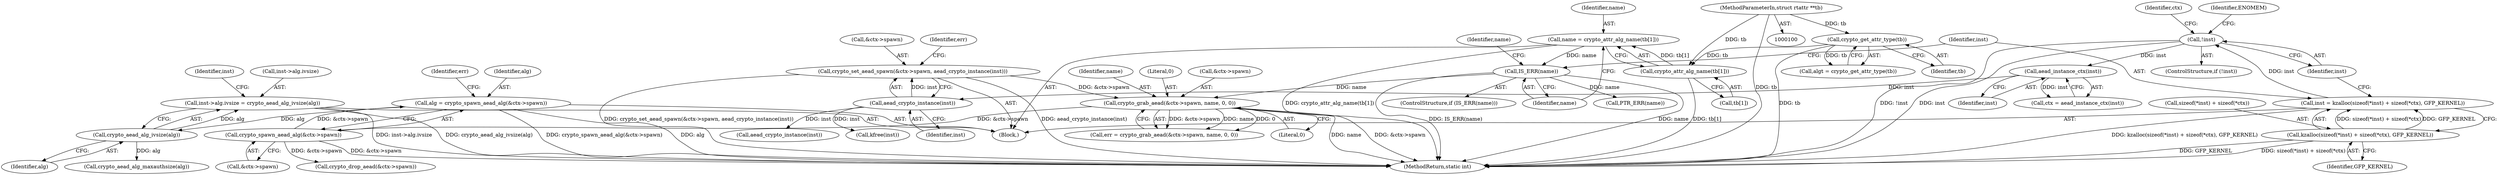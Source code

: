 digraph "0_linux_d76c68109f37cb85b243a1cf0f40313afd2bae68@API" {
"1000203" [label="(Call,inst->alg.ivsize = crypto_aead_alg_ivsize(alg))"];
"1000209" [label="(Call,crypto_aead_alg_ivsize(alg))"];
"1000175" [label="(Call,alg = crypto_spawn_aead_alg(&ctx->spawn))"];
"1000177" [label="(Call,crypto_spawn_aead_alg(&ctx->spawn))"];
"1000164" [label="(Call,crypto_grab_aead(&ctx->spawn, name, 0, 0))"];
"1000155" [label="(Call,crypto_set_aead_spawn(&ctx->spawn, aead_crypto_instance(inst)))"];
"1000160" [label="(Call,aead_crypto_instance(inst))"];
"1000153" [label="(Call,aead_instance_ctx(inst))"];
"1000146" [label="(Call,!inst)"];
"1000134" [label="(Call,inst = kzalloc(sizeof(*inst) + sizeof(*ctx), GFP_KERNEL))"];
"1000136" [label="(Call,kzalloc(sizeof(*inst) + sizeof(*ctx), GFP_KERNEL))"];
"1000129" [label="(Call,IS_ERR(name))"];
"1000122" [label="(Call,name = crypto_attr_alg_name(tb[1]))"];
"1000124" [label="(Call,crypto_attr_alg_name(tb[1]))"];
"1000114" [label="(Call,crypto_get_attr_type(tb))"];
"1000102" [label="(MethodParameterIn,struct rtattr **tb)"];
"1000156" [label="(Call,&ctx->spawn)"];
"1000177" [label="(Call,crypto_spawn_aead_alg(&ctx->spawn))"];
"1000162" [label="(Call,err = crypto_grab_aead(&ctx->spawn, name, 0, 0))"];
"1000297" [label="(MethodReturn,static int)"];
"1000183" [label="(Identifier,err)"];
"1000176" [label="(Identifier,alg)"];
"1000112" [label="(Call,algt = crypto_get_attr_type(tb))"];
"1000153" [label="(Call,aead_instance_ctx(inst))"];
"1000151" [label="(Call,ctx = aead_instance_ctx(inst))"];
"1000294" [label="(Call,kfree(inst))"];
"1000114" [label="(Call,crypto_get_attr_type(tb))"];
"1000163" [label="(Identifier,err)"];
"1000146" [label="(Call,!inst)"];
"1000150" [label="(Identifier,ENOMEM)"];
"1000165" [label="(Call,&ctx->spawn)"];
"1000169" [label="(Identifier,name)"];
"1000171" [label="(Literal,0)"];
"1000154" [label="(Identifier,inst)"];
"1000137" [label="(Call,sizeof(*inst) + sizeof(*ctx))"];
"1000288" [label="(Call,crypto_drop_aead(&ctx->spawn))"];
"1000210" [label="(Identifier,alg)"];
"1000217" [label="(Call,crypto_aead_alg_maxauthsize(alg))"];
"1000115" [label="(Identifier,tb)"];
"1000160" [label="(Call,aead_crypto_instance(inst))"];
"1000144" [label="(Identifier,GFP_KERNEL)"];
"1000102" [label="(MethodParameterIn,struct rtattr **tb)"];
"1000203" [label="(Call,inst->alg.ivsize = crypto_aead_alg_ivsize(alg))"];
"1000161" [label="(Identifier,inst)"];
"1000128" [label="(ControlStructure,if (IS_ERR(name)))"];
"1000214" [label="(Identifier,inst)"];
"1000164" [label="(Call,crypto_grab_aead(&ctx->spawn, name, 0, 0))"];
"1000145" [label="(ControlStructure,if (!inst))"];
"1000170" [label="(Literal,0)"];
"1000130" [label="(Identifier,name)"];
"1000125" [label="(Call,tb[1])"];
"1000129" [label="(Call,IS_ERR(name))"];
"1000132" [label="(Call,PTR_ERR(name))"];
"1000123" [label="(Identifier,name)"];
"1000175" [label="(Call,alg = crypto_spawn_aead_alg(&ctx->spawn))"];
"1000136" [label="(Call,kzalloc(sizeof(*inst) + sizeof(*ctx), GFP_KERNEL))"];
"1000178" [label="(Call,&ctx->spawn)"];
"1000152" [label="(Identifier,ctx)"];
"1000105" [label="(Block,)"];
"1000124" [label="(Call,crypto_attr_alg_name(tb[1]))"];
"1000155" [label="(Call,crypto_set_aead_spawn(&ctx->spawn, aead_crypto_instance(inst)))"];
"1000185" [label="(Call,aead_crypto_instance(inst))"];
"1000209" [label="(Call,crypto_aead_alg_ivsize(alg))"];
"1000147" [label="(Identifier,inst)"];
"1000133" [label="(Identifier,name)"];
"1000204" [label="(Call,inst->alg.ivsize)"];
"1000135" [label="(Identifier,inst)"];
"1000122" [label="(Call,name = crypto_attr_alg_name(tb[1]))"];
"1000134" [label="(Call,inst = kzalloc(sizeof(*inst) + sizeof(*ctx), GFP_KERNEL))"];
"1000203" -> "1000105"  [label="AST: "];
"1000203" -> "1000209"  [label="CFG: "];
"1000204" -> "1000203"  [label="AST: "];
"1000209" -> "1000203"  [label="AST: "];
"1000214" -> "1000203"  [label="CFG: "];
"1000203" -> "1000297"  [label="DDG: crypto_aead_alg_ivsize(alg)"];
"1000203" -> "1000297"  [label="DDG: inst->alg.ivsize"];
"1000209" -> "1000203"  [label="DDG: alg"];
"1000209" -> "1000210"  [label="CFG: "];
"1000210" -> "1000209"  [label="AST: "];
"1000175" -> "1000209"  [label="DDG: alg"];
"1000209" -> "1000217"  [label="DDG: alg"];
"1000175" -> "1000105"  [label="AST: "];
"1000175" -> "1000177"  [label="CFG: "];
"1000176" -> "1000175"  [label="AST: "];
"1000177" -> "1000175"  [label="AST: "];
"1000183" -> "1000175"  [label="CFG: "];
"1000175" -> "1000297"  [label="DDG: alg"];
"1000175" -> "1000297"  [label="DDG: crypto_spawn_aead_alg(&ctx->spawn)"];
"1000177" -> "1000175"  [label="DDG: &ctx->spawn"];
"1000177" -> "1000178"  [label="CFG: "];
"1000178" -> "1000177"  [label="AST: "];
"1000177" -> "1000297"  [label="DDG: &ctx->spawn"];
"1000164" -> "1000177"  [label="DDG: &ctx->spawn"];
"1000177" -> "1000288"  [label="DDG: &ctx->spawn"];
"1000164" -> "1000162"  [label="AST: "];
"1000164" -> "1000171"  [label="CFG: "];
"1000165" -> "1000164"  [label="AST: "];
"1000169" -> "1000164"  [label="AST: "];
"1000170" -> "1000164"  [label="AST: "];
"1000171" -> "1000164"  [label="AST: "];
"1000162" -> "1000164"  [label="CFG: "];
"1000164" -> "1000297"  [label="DDG: name"];
"1000164" -> "1000297"  [label="DDG: &ctx->spawn"];
"1000164" -> "1000162"  [label="DDG: &ctx->spawn"];
"1000164" -> "1000162"  [label="DDG: name"];
"1000164" -> "1000162"  [label="DDG: 0"];
"1000155" -> "1000164"  [label="DDG: &ctx->spawn"];
"1000129" -> "1000164"  [label="DDG: name"];
"1000155" -> "1000105"  [label="AST: "];
"1000155" -> "1000160"  [label="CFG: "];
"1000156" -> "1000155"  [label="AST: "];
"1000160" -> "1000155"  [label="AST: "];
"1000163" -> "1000155"  [label="CFG: "];
"1000155" -> "1000297"  [label="DDG: aead_crypto_instance(inst)"];
"1000155" -> "1000297"  [label="DDG: crypto_set_aead_spawn(&ctx->spawn, aead_crypto_instance(inst))"];
"1000160" -> "1000155"  [label="DDG: inst"];
"1000160" -> "1000161"  [label="CFG: "];
"1000161" -> "1000160"  [label="AST: "];
"1000153" -> "1000160"  [label="DDG: inst"];
"1000160" -> "1000185"  [label="DDG: inst"];
"1000160" -> "1000294"  [label="DDG: inst"];
"1000153" -> "1000151"  [label="AST: "];
"1000153" -> "1000154"  [label="CFG: "];
"1000154" -> "1000153"  [label="AST: "];
"1000151" -> "1000153"  [label="CFG: "];
"1000153" -> "1000151"  [label="DDG: inst"];
"1000146" -> "1000153"  [label="DDG: inst"];
"1000146" -> "1000145"  [label="AST: "];
"1000146" -> "1000147"  [label="CFG: "];
"1000147" -> "1000146"  [label="AST: "];
"1000150" -> "1000146"  [label="CFG: "];
"1000152" -> "1000146"  [label="CFG: "];
"1000146" -> "1000297"  [label="DDG: !inst"];
"1000146" -> "1000297"  [label="DDG: inst"];
"1000134" -> "1000146"  [label="DDG: inst"];
"1000134" -> "1000105"  [label="AST: "];
"1000134" -> "1000136"  [label="CFG: "];
"1000135" -> "1000134"  [label="AST: "];
"1000136" -> "1000134"  [label="AST: "];
"1000147" -> "1000134"  [label="CFG: "];
"1000134" -> "1000297"  [label="DDG: kzalloc(sizeof(*inst) + sizeof(*ctx), GFP_KERNEL)"];
"1000136" -> "1000134"  [label="DDG: sizeof(*inst) + sizeof(*ctx)"];
"1000136" -> "1000134"  [label="DDG: GFP_KERNEL"];
"1000136" -> "1000144"  [label="CFG: "];
"1000137" -> "1000136"  [label="AST: "];
"1000144" -> "1000136"  [label="AST: "];
"1000136" -> "1000297"  [label="DDG: GFP_KERNEL"];
"1000136" -> "1000297"  [label="DDG: sizeof(*inst) + sizeof(*ctx)"];
"1000129" -> "1000128"  [label="AST: "];
"1000129" -> "1000130"  [label="CFG: "];
"1000130" -> "1000129"  [label="AST: "];
"1000133" -> "1000129"  [label="CFG: "];
"1000135" -> "1000129"  [label="CFG: "];
"1000129" -> "1000297"  [label="DDG: name"];
"1000129" -> "1000297"  [label="DDG: IS_ERR(name)"];
"1000122" -> "1000129"  [label="DDG: name"];
"1000129" -> "1000132"  [label="DDG: name"];
"1000122" -> "1000105"  [label="AST: "];
"1000122" -> "1000124"  [label="CFG: "];
"1000123" -> "1000122"  [label="AST: "];
"1000124" -> "1000122"  [label="AST: "];
"1000130" -> "1000122"  [label="CFG: "];
"1000122" -> "1000297"  [label="DDG: crypto_attr_alg_name(tb[1])"];
"1000124" -> "1000122"  [label="DDG: tb[1]"];
"1000124" -> "1000125"  [label="CFG: "];
"1000125" -> "1000124"  [label="AST: "];
"1000124" -> "1000297"  [label="DDG: tb[1]"];
"1000114" -> "1000124"  [label="DDG: tb"];
"1000102" -> "1000124"  [label="DDG: tb"];
"1000114" -> "1000112"  [label="AST: "];
"1000114" -> "1000115"  [label="CFG: "];
"1000115" -> "1000114"  [label="AST: "];
"1000112" -> "1000114"  [label="CFG: "];
"1000114" -> "1000297"  [label="DDG: tb"];
"1000114" -> "1000112"  [label="DDG: tb"];
"1000102" -> "1000114"  [label="DDG: tb"];
"1000102" -> "1000100"  [label="AST: "];
"1000102" -> "1000297"  [label="DDG: tb"];
}
